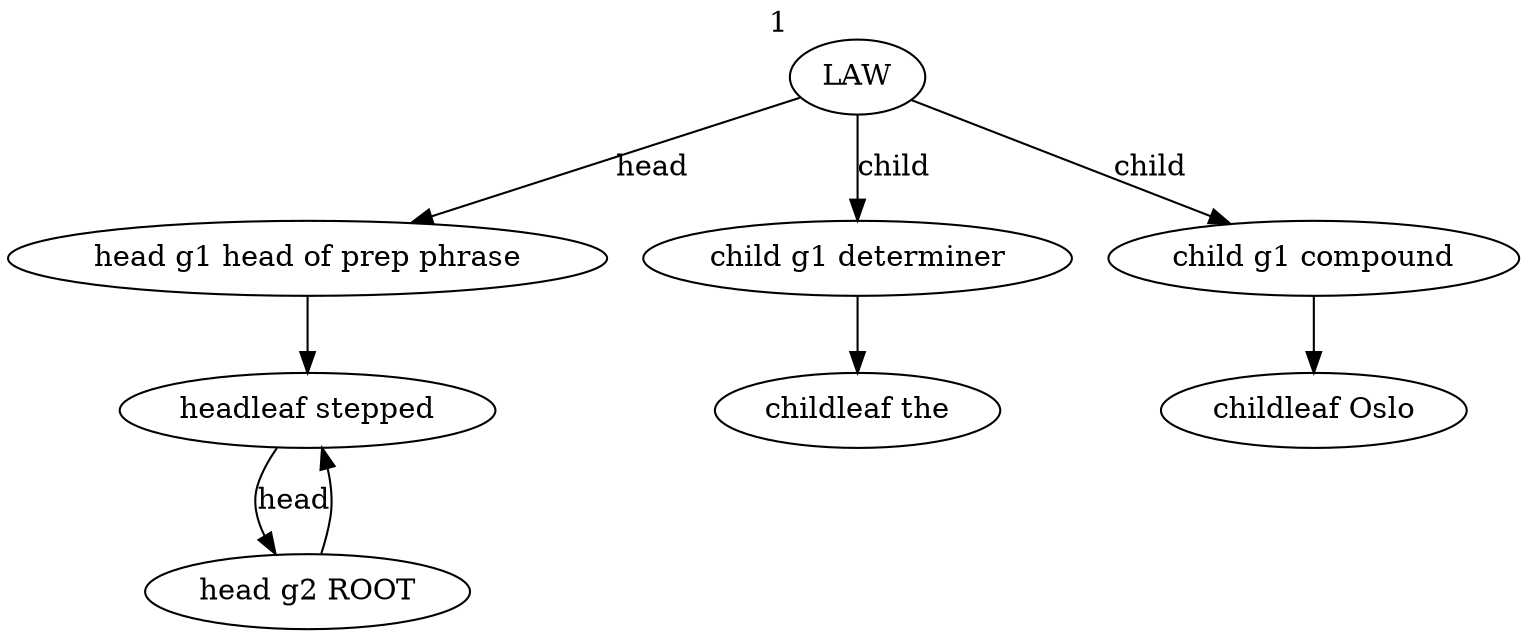 strict digraph  {
LAW [weight=1, xlabel=1];
"head g1 head of prep phrase" [weight=1, lp="-1.0986122886681098"];
"headleaf stepped" [weight=2, lp="0.0"];
"child g1 determiner" [weight=1, lp="-1.0986122886681098"];
"childleaf the" [weight=1, lp="0.0"];
"child g1 compound" [weight=1, lp="-1.0986122886681098"];
"childleaf Oslo" [weight=1, lp="0.0"];
"head g2 ROOT" [weight=1, lp="0.0"];
LAW -> "head g1 head of prep phrase"  [label=head];
LAW -> "child g1 determiner"  [label=child];
LAW -> "child g1 compound"  [label=child];
"head g1 head of prep phrase" -> "headleaf stepped";
"headleaf stepped" -> "head g2 ROOT"  [label=head];
"child g1 determiner" -> "childleaf the";
"child g1 compound" -> "childleaf Oslo";
"head g2 ROOT" -> "headleaf stepped";
}
